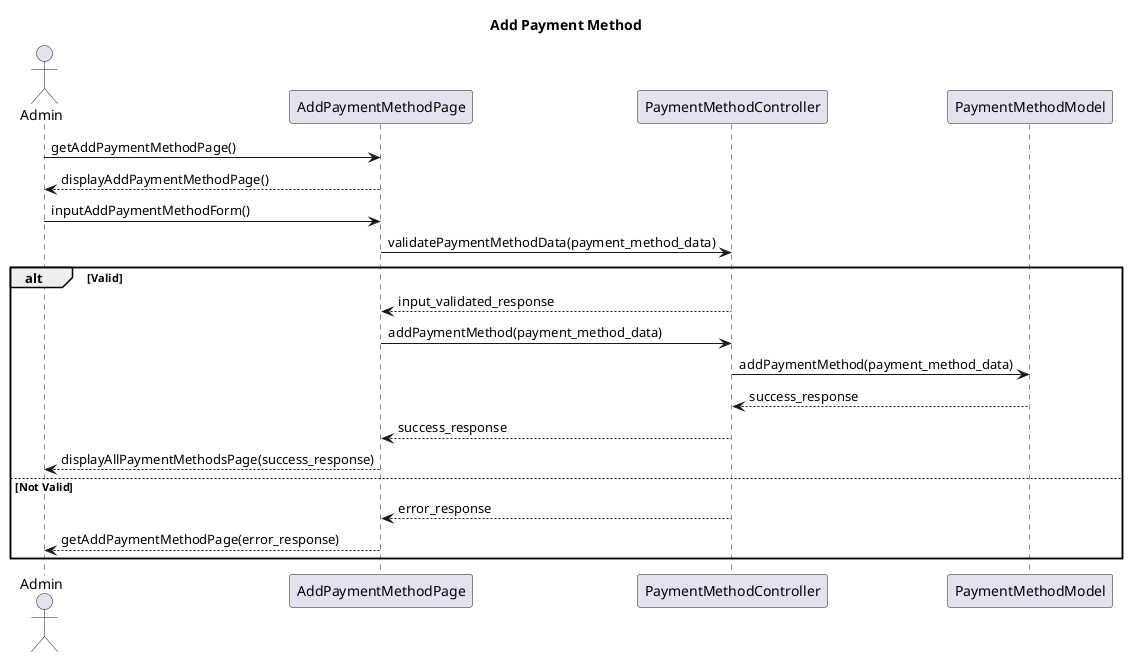 @startuml
title Add Payment Method
actor Admin as act
participant AddPaymentMethodPage as view
participant PaymentMethodController as ctrl
participant PaymentMethodModel as model

act -> view : getAddPaymentMethodPage()
act <-- view : displayAddPaymentMethodPage()

    act->view : inputAddPaymentMethodForm()
    view->ctrl : validatePaymentMethodData(payment_method_data)
        alt Valid
        ctrl-->view:input_validated_response
        view->ctrl: addPaymentMethod(payment_method_data)
        ctrl->model: addPaymentMethod(payment_method_data)
        model --> ctrl: success_response
        ctrl --> view: success_response
        view-->act: displayAllPaymentMethodsPage(success_response)
        else Not Valid
        ctrl --> view: error_response
        view-->act: getAddPaymentMethodPage(error_response)
        end


@enduml
